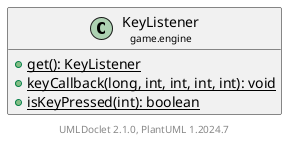 @startuml
    set namespaceSeparator none
    hide empty fields
    hide empty methods

    class "<size:14>KeyListener\n<size:10>game.engine" as game.engine.KeyListener [[KeyListener.html]] {
        {static} +get(): KeyListener
        {static} +keyCallback(long, int, int, int, int): void
        {static} +isKeyPressed(int): boolean
    }

    center footer UMLDoclet 2.1.0, PlantUML %version()
@enduml
